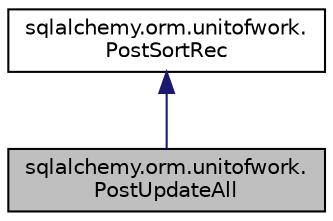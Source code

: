 digraph "sqlalchemy.orm.unitofwork.PostUpdateAll"
{
 // LATEX_PDF_SIZE
  edge [fontname="Helvetica",fontsize="10",labelfontname="Helvetica",labelfontsize="10"];
  node [fontname="Helvetica",fontsize="10",shape=record];
  Node1 [label="sqlalchemy.orm.unitofwork.\lPostUpdateAll",height=0.2,width=0.4,color="black", fillcolor="grey75", style="filled", fontcolor="black",tooltip=" "];
  Node2 -> Node1 [dir="back",color="midnightblue",fontsize="10",style="solid",fontname="Helvetica"];
  Node2 [label="sqlalchemy.orm.unitofwork.\lPostSortRec",height=0.2,width=0.4,color="black", fillcolor="white", style="filled",URL="$classsqlalchemy_1_1orm_1_1unitofwork_1_1PostSortRec.html",tooltip=" "];
}
